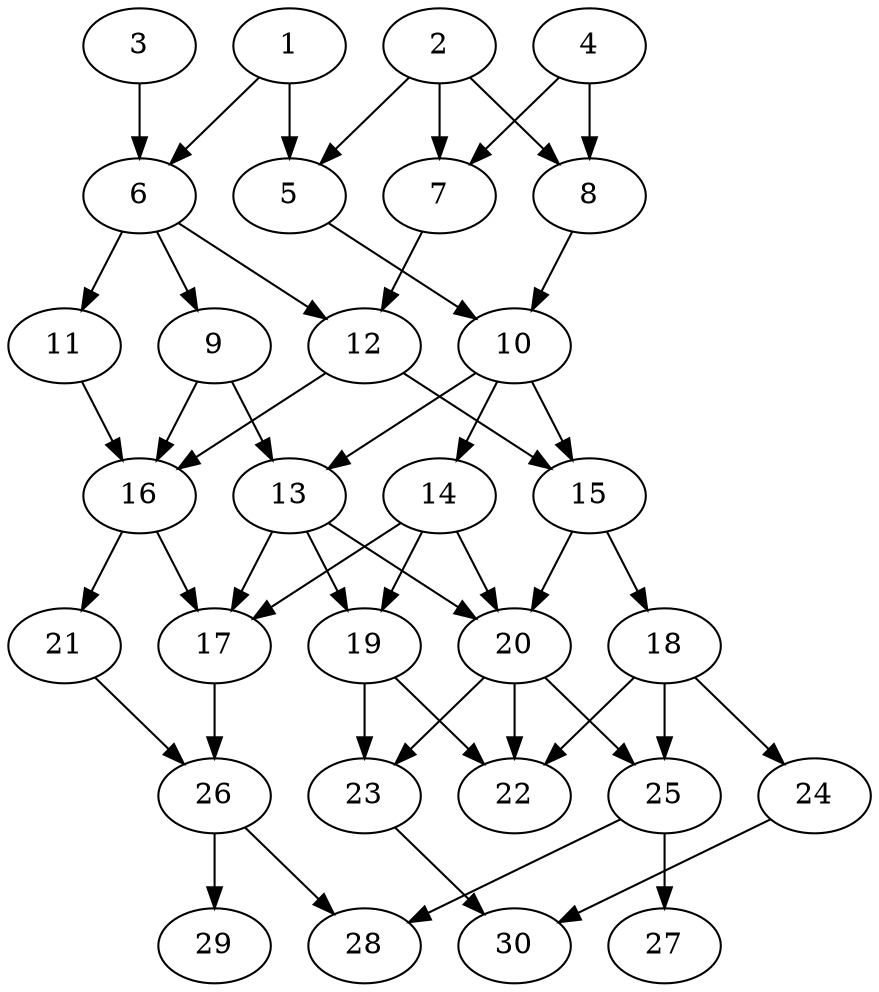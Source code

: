 // DAG automatically generated by daggen at Thu Oct  3 14:04:19 2019
// ./daggen --dot -n 30 --ccr 0.3 --fat 0.5 --regular 0.9 --density 0.6 --mindata 5242880 --maxdata 52428800 
digraph G {
  1 [size="48476160", alpha="0.05", expect_size="14542848"] 
  1 -> 5 [size ="14542848"]
  1 -> 6 [size ="14542848"]
  2 [size="112708267", alpha="0.11", expect_size="33812480"] 
  2 -> 5 [size ="33812480"]
  2 -> 7 [size ="33812480"]
  2 -> 8 [size ="33812480"]
  3 [size="151920640", alpha="0.12", expect_size="45576192"] 
  3 -> 6 [size ="45576192"]
  4 [size="35665920", alpha="0.05", expect_size="10699776"] 
  4 -> 7 [size ="10699776"]
  4 -> 8 [size ="10699776"]
  5 [size="135232853", alpha="0.10", expect_size="40569856"] 
  5 -> 10 [size ="40569856"]
  6 [size="89876480", alpha="0.03", expect_size="26962944"] 
  6 -> 9 [size ="26962944"]
  6 -> 11 [size ="26962944"]
  6 -> 12 [size ="26962944"]
  7 [size="105639253", alpha="0.01", expect_size="31691776"] 
  7 -> 12 [size ="31691776"]
  8 [size="114780160", alpha="0.09", expect_size="34434048"] 
  8 -> 10 [size ="34434048"]
  9 [size="31249067", alpha="0.18", expect_size="9374720"] 
  9 -> 13 [size ="9374720"]
  9 -> 16 [size ="9374720"]
  10 [size="105386667", alpha="0.12", expect_size="31616000"] 
  10 -> 13 [size ="31616000"]
  10 -> 14 [size ="31616000"]
  10 -> 15 [size ="31616000"]
  11 [size="41745067", alpha="0.01", expect_size="12523520"] 
  11 -> 16 [size ="12523520"]
  12 [size="84729173", alpha="0.03", expect_size="25418752"] 
  12 -> 15 [size ="25418752"]
  12 -> 16 [size ="25418752"]
  13 [size="169164800", alpha="0.16", expect_size="50749440"] 
  13 -> 17 [size ="50749440"]
  13 -> 19 [size ="50749440"]
  13 -> 20 [size ="50749440"]
  14 [size="105755307", alpha="0.18", expect_size="31726592"] 
  14 -> 17 [size ="31726592"]
  14 -> 19 [size ="31726592"]
  14 -> 20 [size ="31726592"]
  15 [size="146800640", alpha="0.01", expect_size="44040192"] 
  15 -> 18 [size ="44040192"]
  15 -> 20 [size ="44040192"]
  16 [size="69290667", alpha="0.19", expect_size="20787200"] 
  16 -> 17 [size ="20787200"]
  16 -> 21 [size ="20787200"]
  17 [size="94375253", alpha="0.11", expect_size="28312576"] 
  17 -> 26 [size ="28312576"]
  18 [size="104963413", alpha="0.16", expect_size="31489024"] 
  18 -> 22 [size ="31489024"]
  18 -> 24 [size ="31489024"]
  18 -> 25 [size ="31489024"]
  19 [size="20852053", alpha="0.07", expect_size="6255616"] 
  19 -> 22 [size ="6255616"]
  19 -> 23 [size ="6255616"]
  20 [size="159412907", alpha="0.09", expect_size="47823872"] 
  20 -> 22 [size ="47823872"]
  20 -> 23 [size ="47823872"]
  20 -> 25 [size ="47823872"]
  21 [size="94938453", alpha="0.14", expect_size="28481536"] 
  21 -> 26 [size ="28481536"]
  22 [size="101690027", alpha="0.11", expect_size="30507008"] 
  23 [size="126655147", alpha="0.05", expect_size="37996544"] 
  23 -> 30 [size ="37996544"]
  24 [size="95672320", alpha="0.02", expect_size="28701696"] 
  24 -> 30 [size ="28701696"]
  25 [size="78254080", alpha="0.14", expect_size="23476224"] 
  25 -> 27 [size ="23476224"]
  25 -> 28 [size ="23476224"]
  26 [size="89978880", alpha="0.14", expect_size="26993664"] 
  26 -> 28 [size ="26993664"]
  26 -> 29 [size ="26993664"]
  27 [size="85940907", alpha="0.06", expect_size="25782272"] 
  28 [size="174475947", alpha="0.11", expect_size="52342784"] 
  29 [size="144889173", alpha="0.17", expect_size="43466752"] 
  30 [size="45851307", alpha="0.14", expect_size="13755392"] 
}
